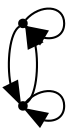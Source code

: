 digraph model {
	0 [shape=point,label=""];
	1 [shape=point,label=""];
	0 -> 0 [shape=point,label=""];
	0 -> 1 [shape=point,label=""];
	1 -> 0 [shape=point,label=""];
	1 -> 1 [shape=point,label=""];
}

